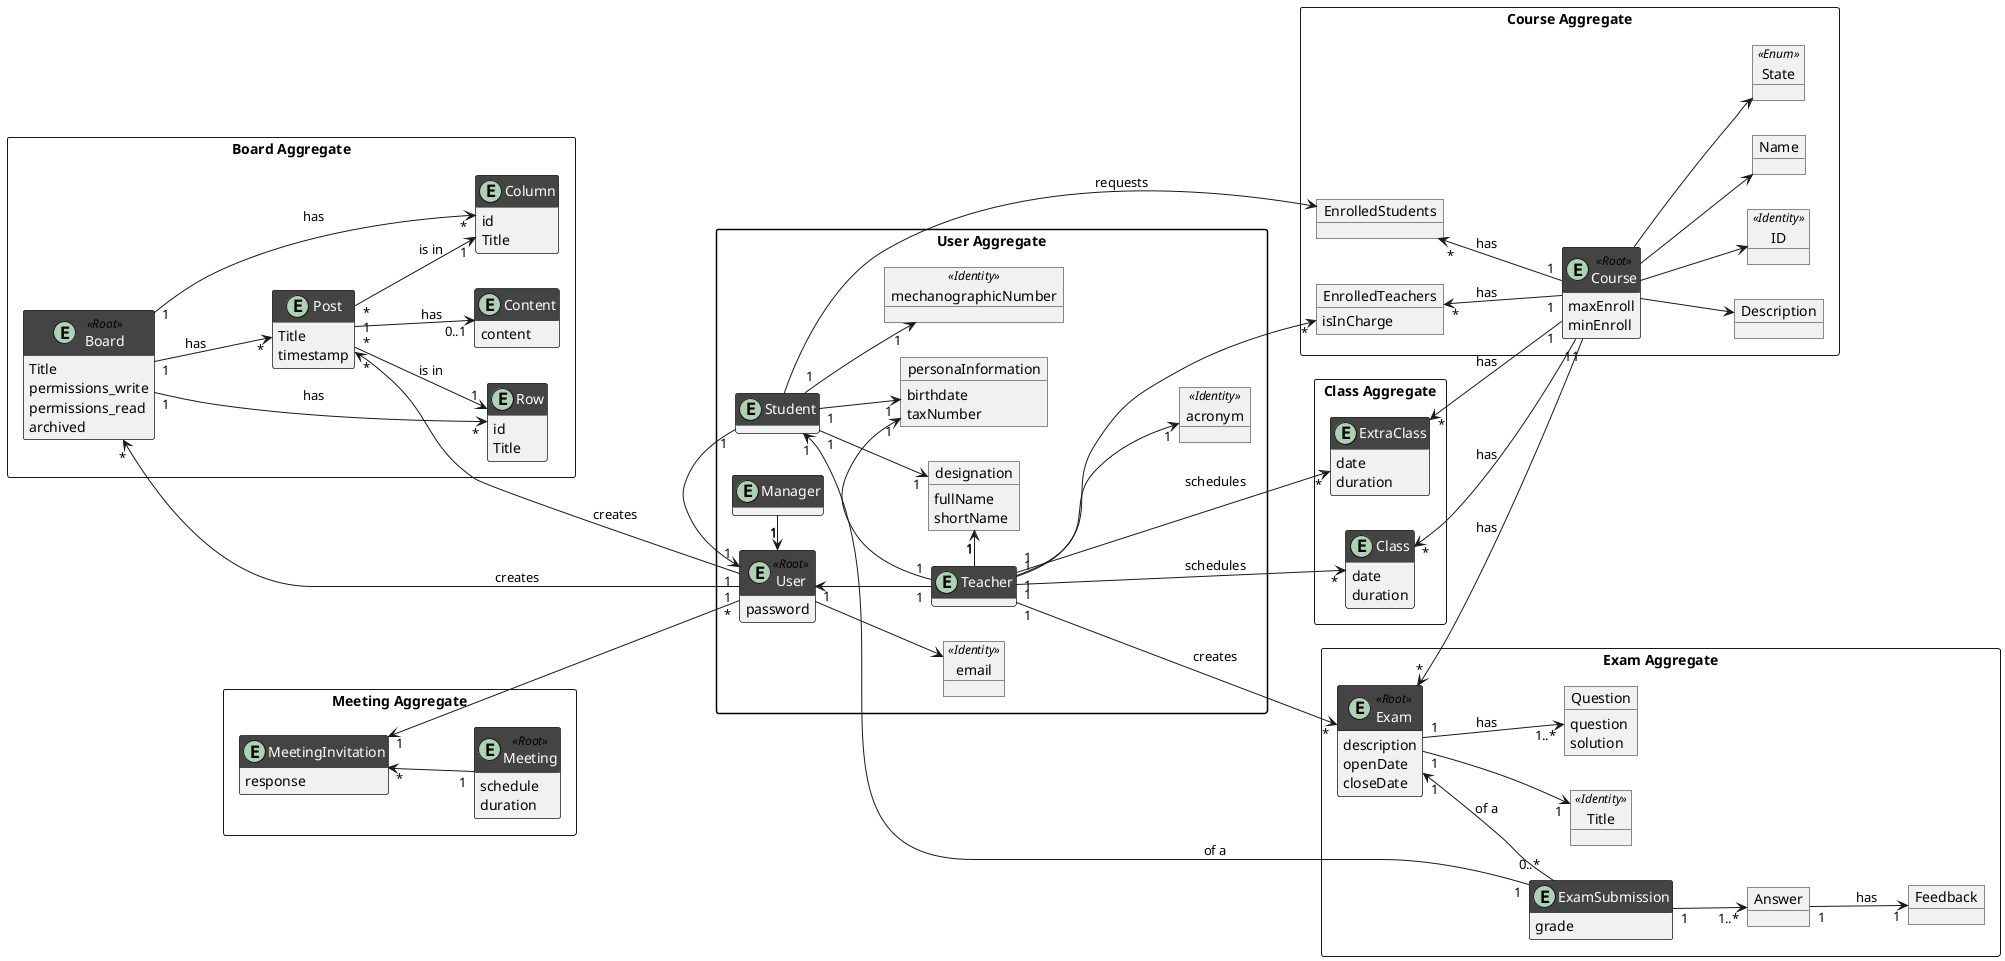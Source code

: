 @startuml
hide methods
left to right direction
skinparam classAttributeIconSize 0
skinparam classFontColor automatic
skinparam classHeaderBackgroundColor #4
skinparam packageStyle rectangle


'//--//--//--//--//--/ User /--//--//--//--//--//--//

package "User Aggregate"{

    Entity User <<Root>> {
        password
    }

    Object email <<Identity>> {
    }

    Object designation {
        fullName
        shortName
    }

    Entity Teacher {
    }

    Object acronym <<Identity>>{
    }

    Entity Student {
    }

    Object mechanographicNumber <<Identity>>{
    }

    Entity Manager {
    }

    Object personaInformation {
        birthdate
        taxNumber
    }

}

'//--//--//--//--//--/ Exam /--//--//--//--//--//--//

package "Exam Aggregate" <<Rectangle>> {

    Entity Exam <<Root>> {
        description
        openDate
        closeDate
    }

    Object Title <<Identity>>{
    }

    Object Question {
        question
        solution
    }

    Object Feedback {
    }

    Entity ExamSubmission {
    grade
    }

    Object Answer {
    }

}


'//--//--//--//--//--/ Board /--//--//--//--//--//--//
package "Board Aggregate" <<Rectangle>> {
    Entity Board <<Root>>
    {
        Title
        permissions_write
        permissions_read
        archived
    }

    Entity Column
    {
        id
        Title
    }

    Entity Row
    {
        id
        Title
    }

    Entity Post
    {
        Title
    '    author
        timestamp
    }

    Entity Content
    {
        content
    }
}

'//--//--//--//--//--/ Meeting /--//--//--//--//--//--//
package "Meeting Aggregate" <<Rectangle>> {
    Entity Meeting <<Root>>
    {
        schedule
        duration
    }
    Entity MeetingInvitation {
    response
    }


}
'//--//--//--//--//--/ Course /--//--//--//--//--//--//
package "Course Aggregate" <<Rectangle>> {

Entity Course <<Root>>
{
    maxEnroll
    minEnroll
}

Object ID <<Identity>>{
}

Object Name {
}

Object State <<enum>> {
}

Object Description {
}


Object EnrolledStudents {
}

Object EnrolledTeachers{
    isInCharge
}

Object State <<Enum>> {

}

}

package "Class Aggregate" <<Rectangle>> {
    Entity Class
    {
        date
        duration
    }

    Entity ExtraClass
    {
        date
        duration
    }
}

'//--//--//

'//--//--//--//--//--/ User /--//--//--//--//--//--//

    User "1" <-d- "1" Teacher
    User "1" <-r- "1" Student
    User "1" <-r- "1" Manager
    Teacher "1"--> "1"acronym
    Student "1"--> "1" mechanographicNumber
    User --> email

    Teacher "1" -l-> "1" designation
    Student "1" --> "1" designation
    Teacher "1" -l-> "1" personaInformation
    Student "1" --> "1" personaInformation

'//--//--//--//--//--/ Exam /--//--//--//--//--//--//

    Exam "1" --> "1..*" Question : has
    Exam "1" <-- "0..*" ExamSubmission : of a
    Student "1" <----- "1" ExamSubmission : of a
    Teacher "1" --> "*" Exam : creates
    Answer "1"-->"1" Feedback : has
    ExamSubmission "1"-->"1..*" Answer
    Exam "*" <-- "1" Course : has
    Exam "1" --> "1" Title

'//--//--//--//--//--/ Board /--//--//--//--//--//--//

    User "1" -u----> "*" Board : creates
    Board "1" --> "*" Column : has
    Board "1" --> "*" Row : has
    Board "1" --> "*" Post : has
    Post "*" --> "1" Column : is in
    Post "*" --> "1" Row : is in
    User "1" --> "*" Post : creates
    Post "1" --> "0..1" Content : has

'//--//--//--//--//--/ Meeting /--//--//--//--//--//--//

    User "*" -u---> "1" MeetingInvitation
    MeetingInvitation "*" <-- "1" Meeting

'//--//--//--//--//--/ Course /--//--//--//--//--//--//

    Class "*" <--l- "1" Course : has
    ExtraClass "*" <-- "1" Course : has
    Teacher "1" --> "*" Class : schedules
    Teacher "1" --> "*" ExtraClass : schedules
    Teacher "1" --> "*" EnrolledTeachers
    EnrolledTeachers "*" <-- "1" Course : has
    EnrolledStudents "*" <-- "1" Course : has
    Course --> State
    Course --> ID
    Course --> Name
    Course --> Description
    Student --> EnrolledStudents : requests

@enduml